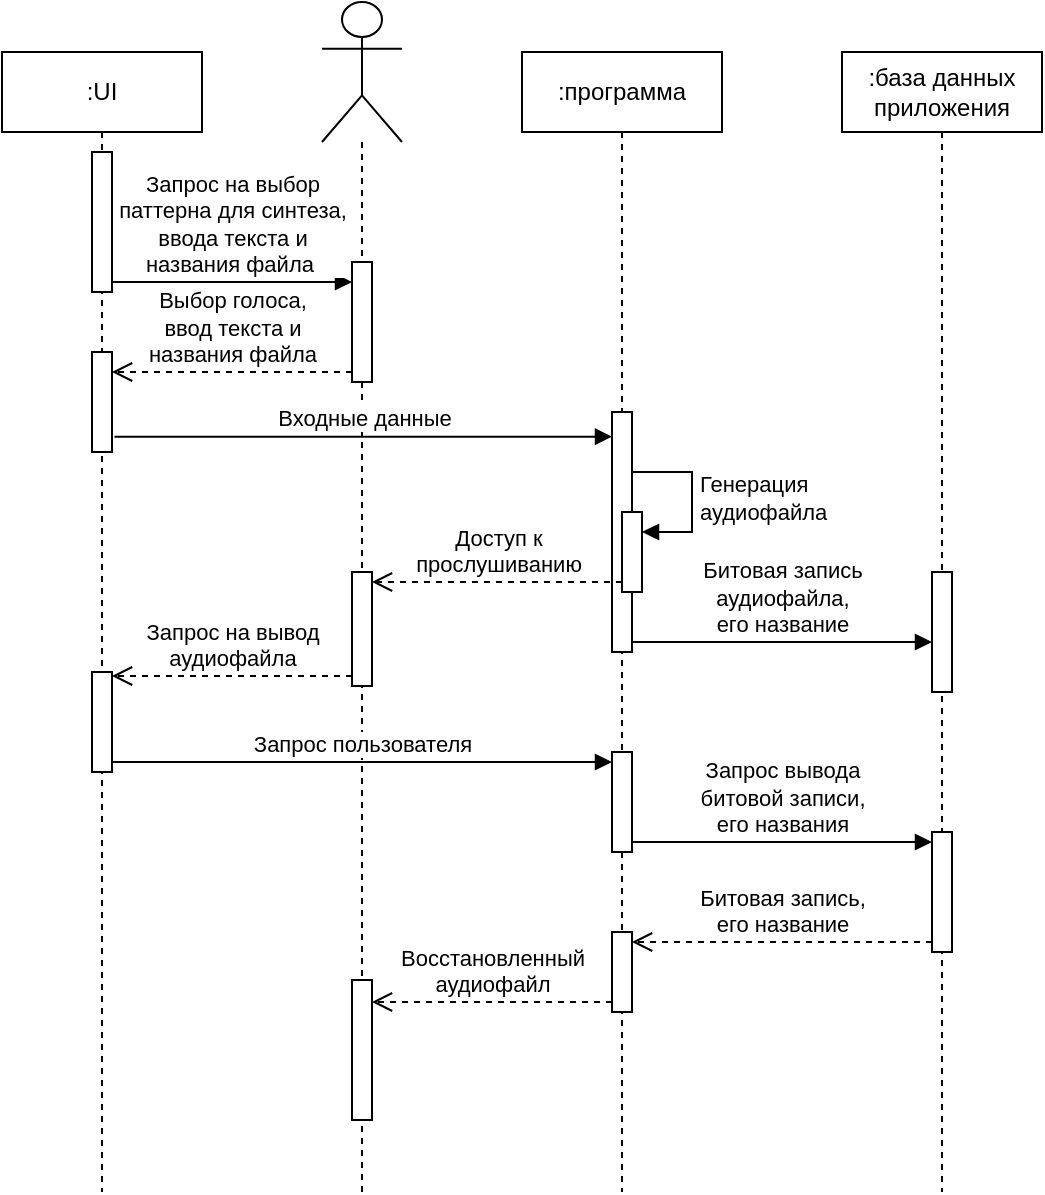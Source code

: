<mxfile version="22.1.18" type="device">
  <diagram name="Страница — 1" id="p8kqem2BBwi0yJnmgaBL">
    <mxGraphModel dx="1242" dy="575" grid="1" gridSize="10" guides="1" tooltips="1" connect="1" arrows="1" fold="1" page="1" pageScale="1" pageWidth="827" pageHeight="1169" math="0" shadow="0">
      <root>
        <mxCell id="0" />
        <mxCell id="1" parent="0" />
        <mxCell id="dRPKFAY7q9AdYBmP8nrR-1" value=":программа" style="shape=umlLifeline;perimeter=lifelinePerimeter;whiteSpace=wrap;html=1;container=1;dropTarget=0;collapsible=0;recursiveResize=0;outlineConnect=0;portConstraint=eastwest;newEdgeStyle={&quot;curved&quot;:0,&quot;rounded&quot;:0};" parent="1" vertex="1">
          <mxGeometry x="300" y="50" width="100" height="570" as="geometry" />
        </mxCell>
        <mxCell id="AASLjeLvTUqYadzwcn1d-31" value="" style="html=1;points=[[0,0,0,0,5],[0,1,0,0,-5],[1,0,0,0,5],[1,1,0,0,-5]];perimeter=orthogonalPerimeter;outlineConnect=0;targetShapes=umlLifeline;portConstraint=eastwest;newEdgeStyle={&quot;curved&quot;:0,&quot;rounded&quot;:0};" parent="dRPKFAY7q9AdYBmP8nrR-1" vertex="1">
          <mxGeometry x="45" y="180" width="10" height="120" as="geometry" />
        </mxCell>
        <mxCell id="AASLjeLvTUqYadzwcn1d-34" value="" style="html=1;points=[[0,0,0,0,5],[0,1,0,0,-5],[1,0,0,0,5],[1,1,0,0,-5]];perimeter=orthogonalPerimeter;outlineConnect=0;targetShapes=umlLifeline;portConstraint=eastwest;newEdgeStyle={&quot;curved&quot;:0,&quot;rounded&quot;:0};" parent="dRPKFAY7q9AdYBmP8nrR-1" vertex="1">
          <mxGeometry x="45" y="440" width="10" height="40" as="geometry" />
        </mxCell>
        <mxCell id="qW8KjykP2NN9tJQZXLqz-3" value="" style="html=1;points=[[0,0,0,0,5],[0,1,0,0,-5],[1,0,0,0,5],[1,1,0,0,-5]];perimeter=orthogonalPerimeter;outlineConnect=0;targetShapes=umlLifeline;portConstraint=eastwest;newEdgeStyle={&quot;curved&quot;:0,&quot;rounded&quot;:0};" vertex="1" parent="dRPKFAY7q9AdYBmP8nrR-1">
          <mxGeometry x="50" y="230" width="10" height="40" as="geometry" />
        </mxCell>
        <mxCell id="qW8KjykP2NN9tJQZXLqz-4" value="Генерация&lt;br&gt;аудиофайла" style="html=1;align=left;spacingLeft=2;endArrow=block;rounded=0;edgeStyle=orthogonalEdgeStyle;curved=0;rounded=0;" edge="1" target="qW8KjykP2NN9tJQZXLqz-3" parent="dRPKFAY7q9AdYBmP8nrR-1">
          <mxGeometry relative="1" as="geometry">
            <mxPoint x="55" y="210" as="sourcePoint" />
            <Array as="points">
              <mxPoint x="85" y="240" />
            </Array>
          </mxGeometry>
        </mxCell>
        <mxCell id="qW8KjykP2NN9tJQZXLqz-11" value="" style="html=1;points=[[0,0,0,0,5],[0,1,0,0,-5],[1,0,0,0,5],[1,1,0,0,-5]];perimeter=orthogonalPerimeter;outlineConnect=0;targetShapes=umlLifeline;portConstraint=eastwest;newEdgeStyle={&quot;curved&quot;:0,&quot;rounded&quot;:0};" vertex="1" parent="dRPKFAY7q9AdYBmP8nrR-1">
          <mxGeometry x="45" y="350" width="10" height="50" as="geometry" />
        </mxCell>
        <mxCell id="dRPKFAY7q9AdYBmP8nrR-3" value=":UI" style="shape=umlLifeline;perimeter=lifelinePerimeter;whiteSpace=wrap;html=1;container=1;dropTarget=0;collapsible=0;recursiveResize=0;outlineConnect=0;portConstraint=eastwest;newEdgeStyle={&quot;curved&quot;:0,&quot;rounded&quot;:0};" parent="1" vertex="1">
          <mxGeometry x="40" y="50" width="100" height="570" as="geometry" />
        </mxCell>
        <mxCell id="LcZ0-5ms0f2OwcmhdMjT-23" value="" style="html=1;points=[[0,0,0,0,5],[0,1,0,0,-5],[1,0,0,0,5],[1,1,0,0,-5]];perimeter=orthogonalPerimeter;outlineConnect=0;targetShapes=umlLifeline;portConstraint=eastwest;newEdgeStyle={&quot;curved&quot;:0,&quot;rounded&quot;:0};" parent="dRPKFAY7q9AdYBmP8nrR-3" vertex="1">
          <mxGeometry x="45" y="50" width="10" height="70" as="geometry" />
        </mxCell>
        <mxCell id="AASLjeLvTUqYadzwcn1d-28" value="" style="html=1;points=[[0,0,0,0,5],[0,1,0,0,-5],[1,0,0,0,5],[1,1,0,0,-5]];perimeter=orthogonalPerimeter;outlineConnect=0;targetShapes=umlLifeline;portConstraint=eastwest;newEdgeStyle={&quot;curved&quot;:0,&quot;rounded&quot;:0};" parent="dRPKFAY7q9AdYBmP8nrR-3" vertex="1">
          <mxGeometry x="45" y="150" width="10" height="50" as="geometry" />
        </mxCell>
        <mxCell id="qW8KjykP2NN9tJQZXLqz-8" value="" style="html=1;points=[[0,0,0,0,5],[0,1,0,0,-5],[1,0,0,0,5],[1,1,0,0,-5]];perimeter=orthogonalPerimeter;outlineConnect=0;targetShapes=umlLifeline;portConstraint=eastwest;newEdgeStyle={&quot;curved&quot;:0,&quot;rounded&quot;:0};" vertex="1" parent="dRPKFAY7q9AdYBmP8nrR-3">
          <mxGeometry x="45" y="310" width="10" height="50" as="geometry" />
        </mxCell>
        <mxCell id="LcZ0-5ms0f2OwcmhdMjT-2" value=":база данных приложения" style="shape=umlLifeline;perimeter=lifelinePerimeter;whiteSpace=wrap;html=1;container=1;dropTarget=0;collapsible=0;recursiveResize=0;outlineConnect=0;portConstraint=eastwest;newEdgeStyle={&quot;curved&quot;:0,&quot;rounded&quot;:0};" parent="1" vertex="1">
          <mxGeometry x="460" y="50" width="100" height="570" as="geometry" />
        </mxCell>
        <mxCell id="AASLjeLvTUqYadzwcn1d-32" value="" style="html=1;points=[[0,0,0,0,5],[0,1,0,0,-5],[1,0,0,0,5],[1,1,0,0,-5]];perimeter=orthogonalPerimeter;outlineConnect=0;targetShapes=umlLifeline;portConstraint=eastwest;newEdgeStyle={&quot;curved&quot;:0,&quot;rounded&quot;:0};" parent="LcZ0-5ms0f2OwcmhdMjT-2" vertex="1">
          <mxGeometry x="45" y="260" width="10" height="60" as="geometry" />
        </mxCell>
        <mxCell id="qW8KjykP2NN9tJQZXLqz-12" value="" style="html=1;points=[[0,0,0,0,5],[0,1,0,0,-5],[1,0,0,0,5],[1,1,0,0,-5]];perimeter=orthogonalPerimeter;outlineConnect=0;targetShapes=umlLifeline;portConstraint=eastwest;newEdgeStyle={&quot;curved&quot;:0,&quot;rounded&quot;:0};" vertex="1" parent="LcZ0-5ms0f2OwcmhdMjT-2">
          <mxGeometry x="45" y="390" width="10" height="60" as="geometry" />
        </mxCell>
        <mxCell id="AASLjeLvTUqYadzwcn1d-7" value="" style="shape=umlLifeline;perimeter=lifelinePerimeter;whiteSpace=wrap;html=1;container=1;dropTarget=0;collapsible=0;recursiveResize=0;outlineConnect=0;portConstraint=eastwest;newEdgeStyle={&quot;curved&quot;:0,&quot;rounded&quot;:0};participant=umlActor;size=70;" parent="1" vertex="1">
          <mxGeometry x="200" y="25" width="40" height="595" as="geometry" />
        </mxCell>
        <mxCell id="AASLjeLvTUqYadzwcn1d-25" value="" style="html=1;points=[[0,0,0,0,5],[0,1,0,0,-5],[1,0,0,0,5],[1,1,0,0,-5]];perimeter=orthogonalPerimeter;outlineConnect=0;targetShapes=umlLifeline;portConstraint=eastwest;newEdgeStyle={&quot;curved&quot;:0,&quot;rounded&quot;:0};" parent="AASLjeLvTUqYadzwcn1d-7" vertex="1">
          <mxGeometry x="15" y="130" width="10" height="60" as="geometry" />
        </mxCell>
        <mxCell id="qW8KjykP2NN9tJQZXLqz-7" value="" style="html=1;points=[[0,0,0,0,5],[0,1,0,0,-5],[1,0,0,0,5],[1,1,0,0,-5]];perimeter=orthogonalPerimeter;outlineConnect=0;targetShapes=umlLifeline;portConstraint=eastwest;newEdgeStyle={&quot;curved&quot;:0,&quot;rounded&quot;:0};" vertex="1" parent="AASLjeLvTUqYadzwcn1d-7">
          <mxGeometry x="15" y="285" width="10" height="57" as="geometry" />
        </mxCell>
        <mxCell id="AASLjeLvTUqYadzwcn1d-36" value="" style="html=1;points=[[0,0,0,0,5],[0,1,0,0,-5],[1,0,0,0,5],[1,1,0,0,-5]];perimeter=orthogonalPerimeter;outlineConnect=0;targetShapes=umlLifeline;portConstraint=eastwest;newEdgeStyle={&quot;curved&quot;:0,&quot;rounded&quot;:0};" parent="AASLjeLvTUqYadzwcn1d-7" vertex="1">
          <mxGeometry x="15" y="489" width="10" height="70" as="geometry" />
        </mxCell>
        <mxCell id="AASLjeLvTUqYadzwcn1d-30" value="Входные данные" style="html=1;verticalAlign=bottom;endArrow=block;curved=0;rounded=0;exitX=1.124;exitY=0.847;exitDx=0;exitDy=0;exitPerimeter=0;" parent="1" source="AASLjeLvTUqYadzwcn1d-28" target="AASLjeLvTUqYadzwcn1d-31" edge="1">
          <mxGeometry width="80" relative="1" as="geometry">
            <mxPoint x="300" y="230" as="sourcePoint" />
            <mxPoint x="440" y="270" as="targetPoint" />
          </mxGeometry>
        </mxCell>
        <mxCell id="AASLjeLvTUqYadzwcn1d-33" value="Битовая запись&lt;br&gt;аудиофайла,&lt;br&gt;его название" style="html=1;verticalAlign=bottom;endArrow=block;curved=0;rounded=0;exitX=1;exitY=1;exitDx=0;exitDy=-5;exitPerimeter=0;" parent="1" source="AASLjeLvTUqYadzwcn1d-31" target="AASLjeLvTUqYadzwcn1d-32" edge="1">
          <mxGeometry x="-0.003" width="80" relative="1" as="geometry">
            <mxPoint x="450" y="330" as="sourcePoint" />
            <mxPoint x="530" y="330" as="targetPoint" />
            <mxPoint as="offset" />
          </mxGeometry>
        </mxCell>
        <mxCell id="AASLjeLvTUqYadzwcn1d-35" value="Битовая запись,&lt;br&gt;его название" style="html=1;verticalAlign=bottom;endArrow=open;dashed=1;endSize=8;curved=0;rounded=0;exitX=0;exitY=1;exitDx=0;exitDy=-5;exitPerimeter=0;" parent="1" source="qW8KjykP2NN9tJQZXLqz-12" target="AASLjeLvTUqYadzwcn1d-34" edge="1">
          <mxGeometry relative="1" as="geometry">
            <mxPoint x="450" y="580" as="sourcePoint" />
            <mxPoint x="355" y="380" as="targetPoint" />
            <mxPoint as="offset" />
          </mxGeometry>
        </mxCell>
        <mxCell id="AASLjeLvTUqYadzwcn1d-37" value="Восстановленный&lt;br&gt;аудиофайл" style="html=1;verticalAlign=bottom;endArrow=open;dashed=1;endSize=8;curved=0;rounded=0;exitX=0;exitY=1;exitDx=0;exitDy=-5;exitPerimeter=0;" parent="1" source="AASLjeLvTUqYadzwcn1d-34" target="AASLjeLvTUqYadzwcn1d-36" edge="1">
          <mxGeometry relative="1" as="geometry">
            <mxPoint x="290" y="430" as="sourcePoint" />
            <mxPoint x="210" y="430" as="targetPoint" />
          </mxGeometry>
        </mxCell>
        <mxCell id="AASLjeLvTUqYadzwcn1d-38" value="Запрос на выбор&lt;br style=&quot;border-color: var(--border-color);&quot;&gt;паттерна для синтеза,&lt;br&gt;ввода текста и&lt;br&gt;названия файла&amp;nbsp;" style="html=1;verticalAlign=bottom;endArrow=block;curved=0;rounded=0;exitX=1;exitY=1;exitDx=0;exitDy=-5;exitPerimeter=0;" parent="1" source="LcZ0-5ms0f2OwcmhdMjT-23" target="AASLjeLvTUqYadzwcn1d-25" edge="1">
          <mxGeometry width="80" relative="1" as="geometry">
            <mxPoint x="110" y="140" as="sourcePoint" />
            <mxPoint x="190" y="140" as="targetPoint" />
            <mxPoint as="offset" />
          </mxGeometry>
        </mxCell>
        <mxCell id="AASLjeLvTUqYadzwcn1d-39" value="Выбор голоса,&lt;br&gt;ввод текста и&lt;br&gt;названия файла" style="html=1;verticalAlign=bottom;endArrow=open;dashed=1;endSize=8;curved=0;rounded=0;exitX=0;exitY=1;exitDx=0;exitDy=-5;exitPerimeter=0;" parent="1" source="AASLjeLvTUqYadzwcn1d-25" target="AASLjeLvTUqYadzwcn1d-28" edge="1">
          <mxGeometry relative="1" as="geometry">
            <mxPoint x="200" y="200" as="sourcePoint" />
            <mxPoint x="120" y="200" as="targetPoint" />
            <mxPoint as="offset" />
          </mxGeometry>
        </mxCell>
        <mxCell id="qW8KjykP2NN9tJQZXLqz-6" value="Доступ к&lt;br&gt;прослушиванию" style="html=1;verticalAlign=bottom;endArrow=open;dashed=1;endSize=8;curved=0;rounded=0;entryX=1;entryY=0;entryDx=0;entryDy=5;entryPerimeter=0;" edge="1" parent="1" source="qW8KjykP2NN9tJQZXLqz-3" target="qW8KjykP2NN9tJQZXLqz-7">
          <mxGeometry relative="1" as="geometry">
            <mxPoint x="330" y="340" as="sourcePoint" />
            <mxPoint x="230" y="350" as="targetPoint" />
          </mxGeometry>
        </mxCell>
        <mxCell id="qW8KjykP2NN9tJQZXLqz-9" value="Запрос на вывод&lt;br&gt;аудиофайла" style="html=1;verticalAlign=bottom;endArrow=open;dashed=1;endSize=8;curved=0;rounded=0;exitX=0;exitY=1;exitDx=0;exitDy=-5;exitPerimeter=0;" edge="1" parent="1" source="qW8KjykP2NN9tJQZXLqz-7" target="qW8KjykP2NN9tJQZXLqz-8">
          <mxGeometry relative="1" as="geometry">
            <mxPoint x="190" y="440" as="sourcePoint" />
            <mxPoint x="95" y="435" as="targetPoint" />
          </mxGeometry>
        </mxCell>
        <mxCell id="qW8KjykP2NN9tJQZXLqz-10" value="Запрос пользователя" style="html=1;verticalAlign=bottom;endArrow=block;curved=0;rounded=0;exitX=1;exitY=1;exitDx=0;exitDy=-5;exitPerimeter=0;" edge="1" parent="1" source="qW8KjykP2NN9tJQZXLqz-8" target="qW8KjykP2NN9tJQZXLqz-11">
          <mxGeometry width="80" relative="1" as="geometry">
            <mxPoint x="110" y="500" as="sourcePoint" />
            <mxPoint x="410" y="480" as="targetPoint" />
          </mxGeometry>
        </mxCell>
        <mxCell id="qW8KjykP2NN9tJQZXLqz-13" value="Запрос вывода&lt;br&gt;битовой записи,&lt;br&gt;его названия" style="html=1;verticalAlign=bottom;endArrow=block;curved=0;rounded=0;exitX=1;exitY=1;exitDx=0;exitDy=-5;exitPerimeter=0;" edge="1" parent="1" source="qW8KjykP2NN9tJQZXLqz-11" target="qW8KjykP2NN9tJQZXLqz-12">
          <mxGeometry width="80" relative="1" as="geometry">
            <mxPoint x="400" y="510" as="sourcePoint" />
            <mxPoint x="480" y="510" as="targetPoint" />
          </mxGeometry>
        </mxCell>
      </root>
    </mxGraphModel>
  </diagram>
</mxfile>
